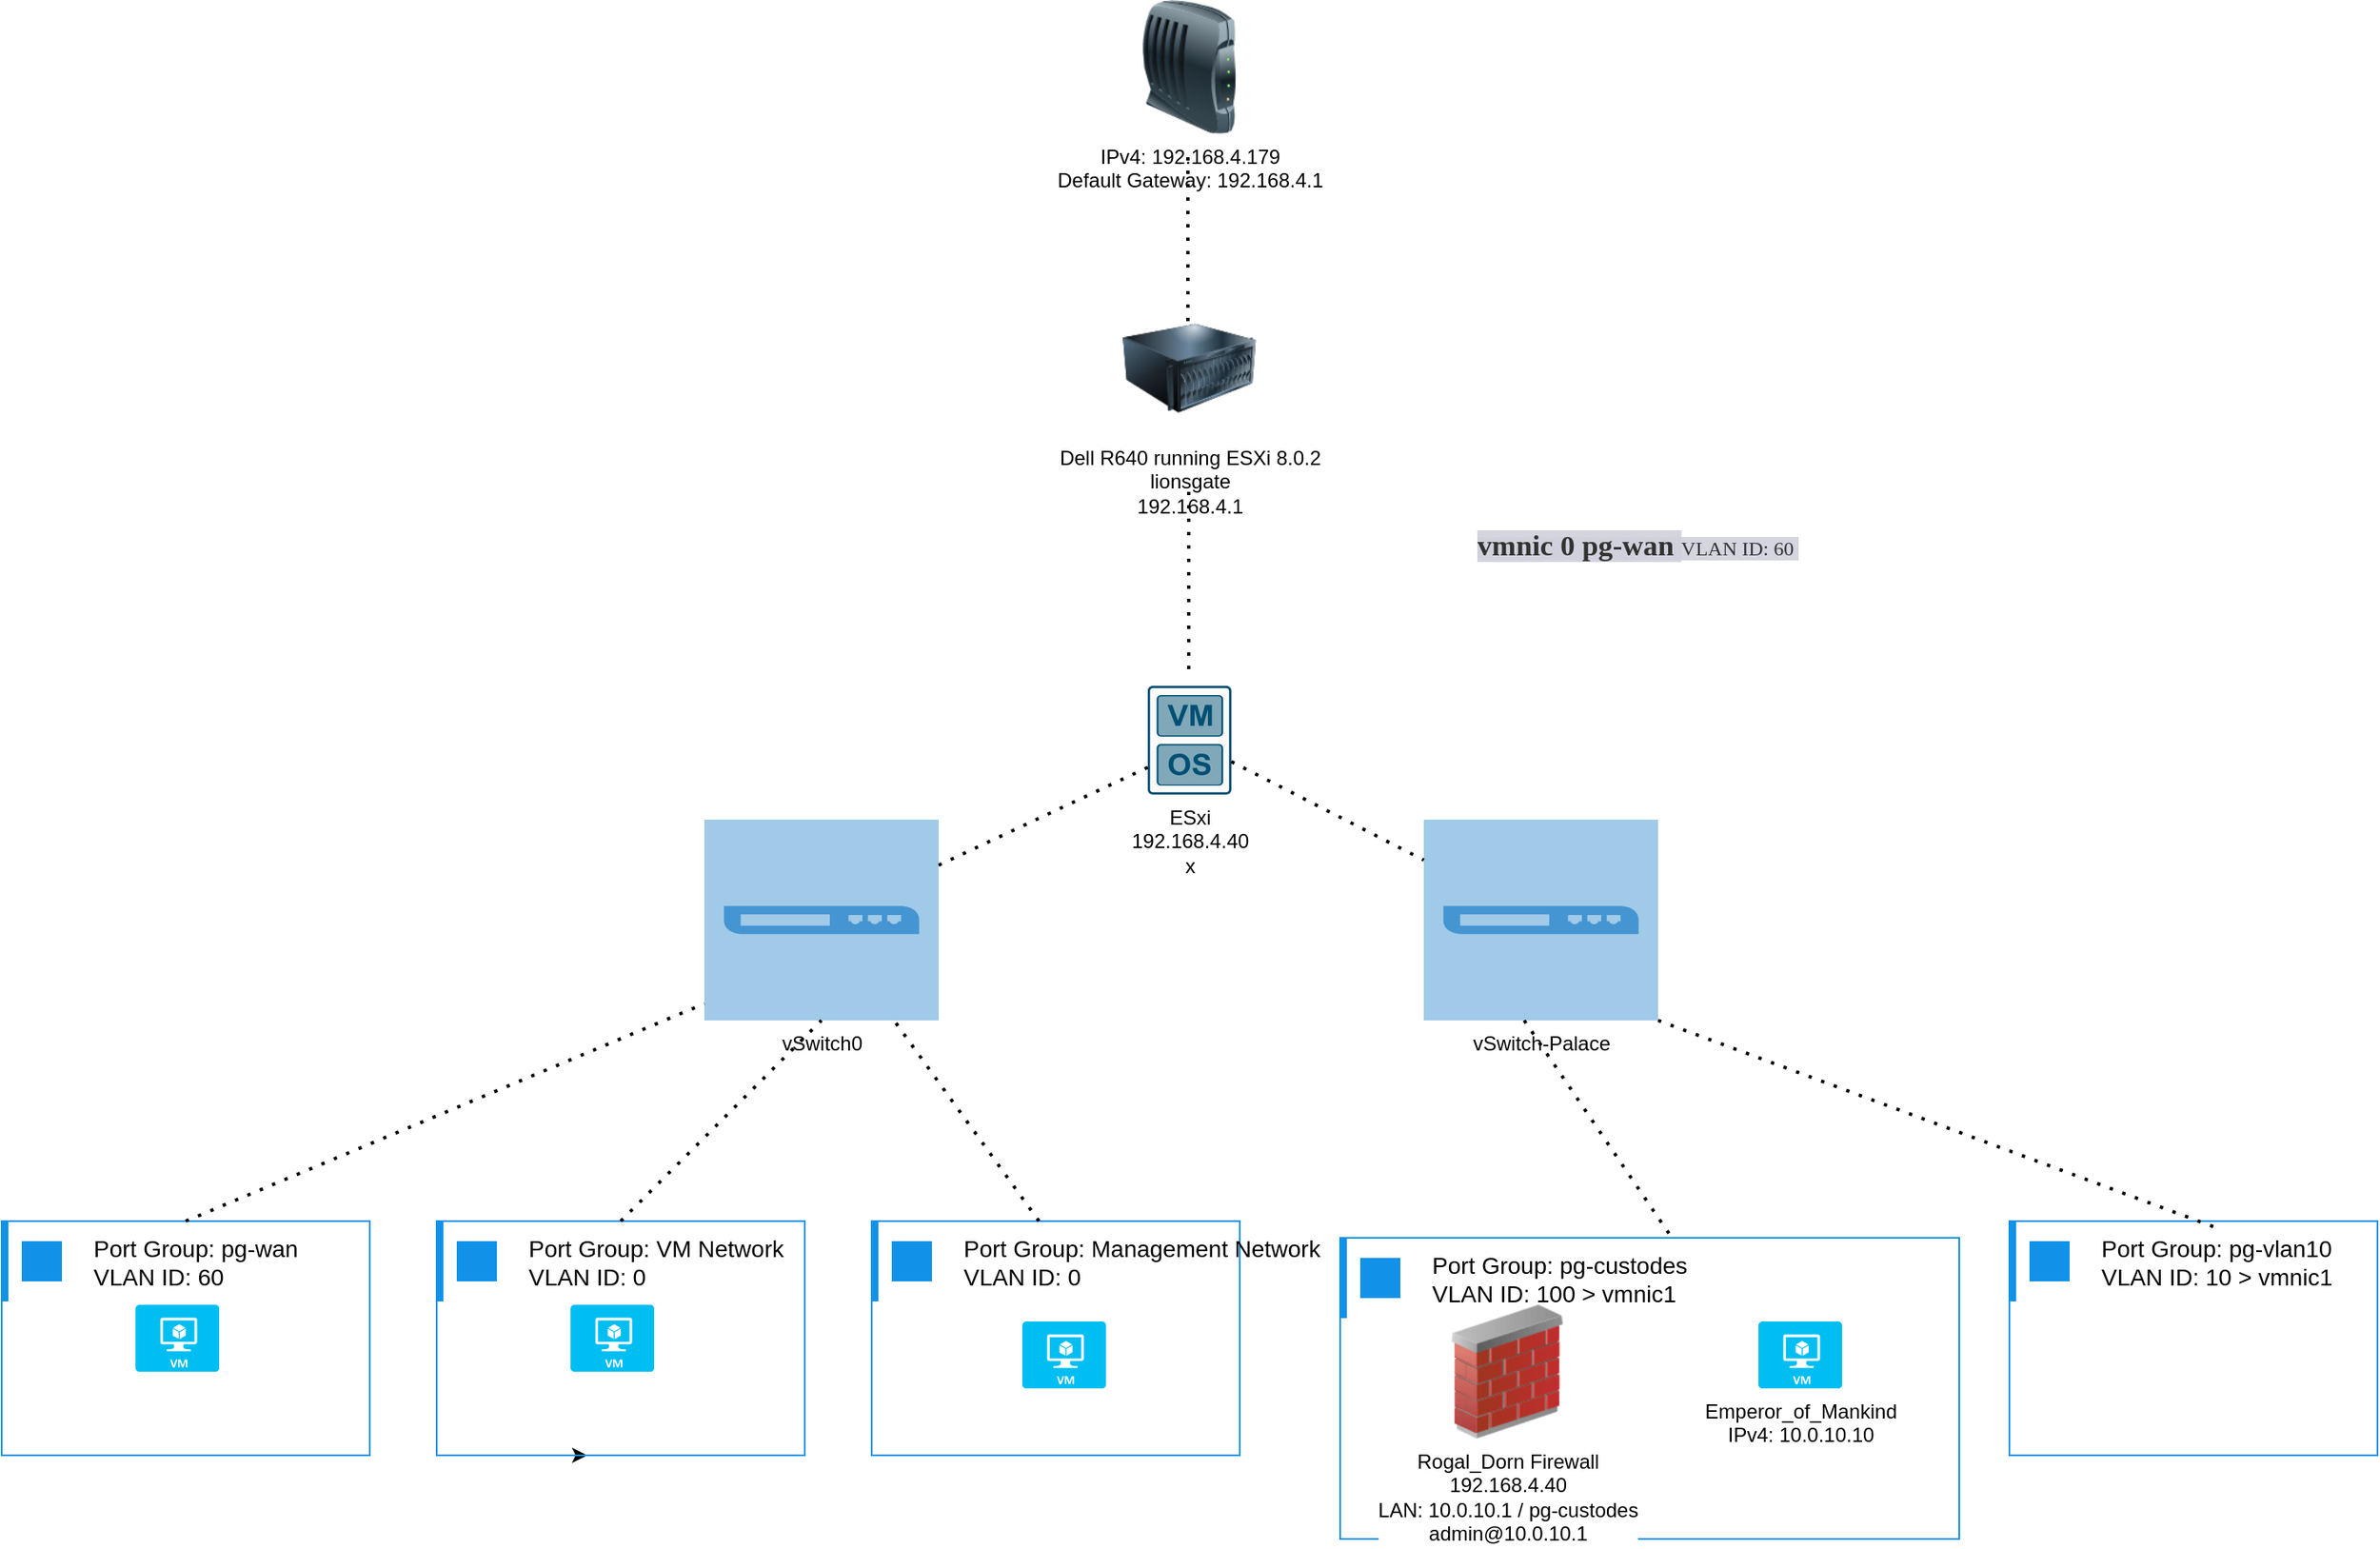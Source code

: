 <mxfile version="27.0.5">
  <diagram name="Page-1" id="QNzF2ZHjbEMLiULt4nLU">
    <mxGraphModel dx="5468" dy="1162" grid="1" gridSize="10" guides="1" tooltips="1" connect="1" arrows="1" fold="1" page="1" pageScale="1" pageWidth="850" pageHeight="1100" math="0" shadow="0">
      <root>
        <mxCell id="0" />
        <mxCell id="1" parent="0" />
        <mxCell id="45hvBmFAHdr5WttG05ll-1" value="IPv4: 192.168.4.179&lt;div&gt;Default Gateway: 192.168.4.1&lt;/div&gt;" style="image;html=1;image=img/lib/clip_art/networking/Modem_128x128.png" parent="1" vertex="1">
          <mxGeometry x="370" y="70" width="80" height="80" as="geometry" />
        </mxCell>
        <mxCell id="45hvBmFAHdr5WttG05ll-2" value="" style="endArrow=none;dashed=1;html=1;dashPattern=1 3;strokeWidth=2;rounded=0;" parent="1" edge="1">
          <mxGeometry width="50" height="50" relative="1" as="geometry">
            <mxPoint x="409" y="270" as="sourcePoint" />
            <mxPoint x="409" y="160" as="targetPoint" />
          </mxGeometry>
        </mxCell>
        <mxCell id="45hvBmFAHdr5WttG05ll-3" value="ESxi&lt;div&gt;192.168.4.40&lt;/div&gt;&lt;div&gt;x&lt;/div&gt;&lt;div&gt;&lt;br&gt;&lt;/div&gt;" style="sketch=0;points=[[0.015,0.015,0],[0.985,0.015,0],[0.985,0.985,0],[0.015,0.985,0],[0.25,0,0],[0.5,0,0],[0.75,0,0],[1,0.25,0],[1,0.5,0],[1,0.75,0],[0.75,1,0],[0.5,1,0],[0.25,1,0],[0,0.75,0],[0,0.5,0],[0,0.25,0]];verticalLabelPosition=bottom;html=1;verticalAlign=top;aspect=fixed;align=center;pointerEvents=1;shape=mxgraph.cisco19.rect;prIcon=hypervisor;fillColor=#FAFAFA;strokeColor=#005073;" parent="1" vertex="1">
          <mxGeometry x="385" y="480" width="50" height="65" as="geometry" />
        </mxCell>
        <mxCell id="45hvBmFAHdr5WttG05ll-9" value="" style="container=1;collapsible=0;expand=0;recursiveResize=0;html=1;whiteSpace=wrap;strokeColor=#1192E8;fillColor=none;strokeWidth=1" parent="1" vertex="1">
          <mxGeometry x="500" y="810" width="370" height="180" as="geometry" />
        </mxCell>
        <mxCell id="45hvBmFAHdr5WttG05ll-10" value="Port Group: pg-custodes &#xa;VLAN ID: 100 &gt; vmnic1" style="shape=rect;fillColor=none;aspect=fixed;resizable=0;labelPosition=right;verticalLabelPosition=middle;align=left;verticalAlign=middle;strokeColor=none;part=1;spacingLeft=5;fontSize=14;" parent="45hvBmFAHdr5WttG05ll-9" vertex="1">
          <mxGeometry width="48" height="48" relative="1" as="geometry" />
        </mxCell>
        <mxCell id="45hvBmFAHdr5WttG05ll-11" value="" style="fillColor=#1192E8;shape=mxgraph.ibm_cloud.vlan;strokeColor=none;dashed=0;outlineConnect=0;html=1;labelPosition=center;verticalLabelPosition=bottom;verticalAlign=top;part=1;movable=0;resizable=0;rotatable=0;" parent="45hvBmFAHdr5WttG05ll-10" vertex="1">
          <mxGeometry width="24" height="24" relative="1" as="geometry">
            <mxPoint x="12" y="12" as="offset" />
          </mxGeometry>
        </mxCell>
        <mxCell id="45hvBmFAHdr5WttG05ll-12" value="" style="shape=rect;fillColor=#1192E8;aspect=fixed;resizable=0;labelPosition=right;verticalLabelPosition=middle;align=left;verticalAlign=middle;strokeColor=none;part=1;spacingLeft=5;fontSize=14;" parent="45hvBmFAHdr5WttG05ll-9" vertex="1">
          <mxGeometry width="4" height="48" relative="1" as="geometry" />
        </mxCell>
        <mxCell id="45hvBmFAHdr5WttG05ll-4" value="Rogal_Dorn Firewall&lt;div&gt;192.168.4.40&lt;/div&gt;&lt;div&gt;LAN: 10.0.10.1 / pg-custodes&lt;/div&gt;&lt;div&gt;admin@10.0.10.1&lt;/div&gt;" style="image;html=1;image=img/lib/clip_art/networking/Firewall_02_128x128.png" parent="45hvBmFAHdr5WttG05ll-9" vertex="1">
          <mxGeometry x="60" y="40" width="80" height="80" as="geometry" />
        </mxCell>
        <mxCell id="45hvBmFAHdr5WttG05ll-36" value="Emperor_of_Mankind&lt;div&gt;IPv4: 10.0.10.10&lt;/div&gt;" style="verticalLabelPosition=bottom;html=1;verticalAlign=top;align=center;strokeColor=none;fillColor=#00BEF2;shape=mxgraph.azure.virtual_machine;" parent="45hvBmFAHdr5WttG05ll-9" vertex="1">
          <mxGeometry x="250" y="50" width="50" height="40" as="geometry" />
        </mxCell>
        <mxCell id="45hvBmFAHdr5WttG05ll-5" value="" style="container=1;collapsible=0;expand=0;recursiveResize=0;html=1;whiteSpace=wrap;strokeColor=#1192E8;fillColor=none;strokeWidth=1" parent="1" vertex="1">
          <mxGeometry x="900" y="800" width="220" height="140" as="geometry" />
        </mxCell>
        <mxCell id="45hvBmFAHdr5WttG05ll-6" value="Port Group: pg-vlan10 &#xa;VLAN ID: 10 &gt; vmnic1" style="shape=rect;fillColor=none;aspect=fixed;resizable=0;labelPosition=right;verticalLabelPosition=middle;align=left;verticalAlign=middle;strokeColor=none;part=1;spacingLeft=5;fontSize=14;" parent="45hvBmFAHdr5WttG05ll-5" vertex="1">
          <mxGeometry width="48" height="48" relative="1" as="geometry" />
        </mxCell>
        <mxCell id="45hvBmFAHdr5WttG05ll-7" value="" style="fillColor=#1192E8;shape=mxgraph.ibm_cloud.vlan;strokeColor=none;dashed=0;outlineConnect=0;html=1;labelPosition=center;verticalLabelPosition=bottom;verticalAlign=top;part=1;movable=0;resizable=0;rotatable=0;" parent="45hvBmFAHdr5WttG05ll-6" vertex="1">
          <mxGeometry width="24" height="24" relative="1" as="geometry">
            <mxPoint x="12" y="12" as="offset" />
          </mxGeometry>
        </mxCell>
        <mxCell id="45hvBmFAHdr5WttG05ll-8" value="" style="shape=rect;fillColor=#1192E8;aspect=fixed;resizable=0;labelPosition=right;verticalLabelPosition=middle;align=left;verticalAlign=middle;strokeColor=none;part=1;spacingLeft=5;fontSize=14;" parent="45hvBmFAHdr5WttG05ll-5" vertex="1">
          <mxGeometry width="4" height="48" relative="1" as="geometry" />
        </mxCell>
        <mxCell id="45hvBmFAHdr5WttG05ll-37" style="edgeStyle=orthogonalEdgeStyle;rounded=0;orthogonalLoop=1;jettySize=auto;html=1;exitX=0.25;exitY=1;exitDx=0;exitDy=0;" parent="1" source="45hvBmFAHdr5WttG05ll-13" edge="1">
          <mxGeometry relative="1" as="geometry">
            <mxPoint x="50" y="940" as="targetPoint" />
          </mxGeometry>
        </mxCell>
        <mxCell id="45hvBmFAHdr5WttG05ll-13" value="" style="container=1;collapsible=0;expand=0;recursiveResize=0;html=1;whiteSpace=wrap;strokeColor=#1192E8;fillColor=none;strokeWidth=1" parent="1" vertex="1">
          <mxGeometry x="-40" y="800" width="220" height="140" as="geometry" />
        </mxCell>
        <mxCell id="45hvBmFAHdr5WttG05ll-14" value="Port Group: VM Network &#xa;VLAN ID: 0" style="shape=rect;fillColor=none;aspect=fixed;resizable=0;labelPosition=right;verticalLabelPosition=middle;align=left;verticalAlign=middle;strokeColor=none;part=1;spacingLeft=5;fontSize=14;" parent="45hvBmFAHdr5WttG05ll-13" vertex="1">
          <mxGeometry width="48" height="48" relative="1" as="geometry" />
        </mxCell>
        <mxCell id="45hvBmFAHdr5WttG05ll-15" value="" style="fillColor=#1192E8;shape=mxgraph.ibm_cloud.vlan;strokeColor=none;dashed=0;outlineConnect=0;html=1;labelPosition=center;verticalLabelPosition=bottom;verticalAlign=top;part=1;movable=0;resizable=0;rotatable=0;" parent="45hvBmFAHdr5WttG05ll-14" vertex="1">
          <mxGeometry width="24" height="24" relative="1" as="geometry">
            <mxPoint x="12" y="12" as="offset" />
          </mxGeometry>
        </mxCell>
        <mxCell id="45hvBmFAHdr5WttG05ll-16" value="" style="shape=rect;fillColor=#1192E8;aspect=fixed;resizable=0;labelPosition=right;verticalLabelPosition=middle;align=left;verticalAlign=middle;strokeColor=none;part=1;spacingLeft=5;fontSize=14;" parent="45hvBmFAHdr5WttG05ll-13" vertex="1">
          <mxGeometry width="4" height="48" relative="1" as="geometry" />
        </mxCell>
        <mxCell id="45hvBmFAHdr5WttG05ll-18" value="" style="verticalLabelPosition=bottom;html=1;verticalAlign=top;align=center;strokeColor=none;fillColor=#00BEF2;shape=mxgraph.azure.virtual_machine;" parent="45hvBmFAHdr5WttG05ll-13" vertex="1">
          <mxGeometry x="80" y="50" width="50" height="40" as="geometry" />
        </mxCell>
        <mxCell id="45hvBmFAHdr5WttG05ll-19" value="Dell R640 running ESXi 8.0.2&lt;div&gt;lionsgate&lt;/div&gt;&lt;div&gt;192.168.4.1&lt;/div&gt;" style="image;html=1;image=img/lib/clip_art/computers/Server_128x128.png" parent="1" vertex="1">
          <mxGeometry x="370" y="250" width="80" height="80" as="geometry" />
        </mxCell>
        <mxCell id="45hvBmFAHdr5WttG05ll-20" value="" style="endArrow=none;dashed=1;html=1;dashPattern=1 3;strokeWidth=2;rounded=0;" parent="1" edge="1">
          <mxGeometry width="50" height="50" relative="1" as="geometry">
            <mxPoint x="409.5" y="470" as="sourcePoint" />
            <mxPoint x="409.5" y="360" as="targetPoint" />
          </mxGeometry>
        </mxCell>
        <mxCell id="45hvBmFAHdr5WttG05ll-21" value="" style="endArrow=none;dashed=1;html=1;dashPattern=1 3;strokeWidth=2;rounded=0;entryX=0;entryY=0.75;entryDx=0;entryDy=0;entryPerimeter=0;" parent="1" source="45hvBmFAHdr5WttG05ll-25" target="45hvBmFAHdr5WttG05ll-3" edge="1">
          <mxGeometry width="50" height="50" relative="1" as="geometry">
            <mxPoint x="410" y="670" as="sourcePoint" />
            <mxPoint x="409.5" y="600" as="targetPoint" />
          </mxGeometry>
        </mxCell>
        <mxCell id="45hvBmFAHdr5WttG05ll-23" value="&lt;span style=&quot;color: rgb(50, 50, 50); font-family: Metropolis; font-size: 12px; font-style: normal; font-variant-ligatures: normal; font-variant-caps: normal; font-weight: 400; letter-spacing: normal; orphans: 2; text-align: start; text-indent: 0px; text-transform: none; widows: 2; word-spacing: 0px; -webkit-text-stroke-width: 0px; white-space: normal; background-color: rgba(208, 209, 220, 0.9); text-decoration-thickness: initial; text-decoration-style: initial; text-decoration-color: initial; float: none; display: inline !important;&quot;&gt;&lt;span style=&quot;color: rgb(50, 50, 50); font-size: 17.333px; font-weight: 700; background-color: rgba(208, 209, 220, 0.9);&quot;&gt;vmnic 0 pg-wan&amp;nbsp;&lt;/span&gt;VLAN ID: 60&amp;nbsp;&lt;/span&gt;" style="text;whiteSpace=wrap;html=1;" parent="1" vertex="1">
          <mxGeometry x="580" y="380" width="270" height="40" as="geometry" />
        </mxCell>
        <mxCell id="45hvBmFAHdr5WttG05ll-25" value="vSwitch0" style="pointerEvents=1;shadow=0;dashed=0;html=1;strokeColor=none;fillColor=#4495D1;labelPosition=center;verticalLabelPosition=bottom;verticalAlign=top;align=center;outlineConnect=0;shape=mxgraph.veeam.2d.virtual_switch;" parent="1" vertex="1">
          <mxGeometry x="120" y="560" width="140" height="120" as="geometry" />
        </mxCell>
        <mxCell id="45hvBmFAHdr5WttG05ll-26" value="vSwitch-Palace&lt;div&gt;&lt;br&gt;&lt;/div&gt;" style="pointerEvents=1;shadow=0;dashed=0;html=1;strokeColor=none;fillColor=#4495D1;labelPosition=center;verticalLabelPosition=bottom;verticalAlign=top;align=center;outlineConnect=0;shape=mxgraph.veeam.2d.virtual_switch;" parent="1" vertex="1">
          <mxGeometry x="550" y="560" width="140" height="120" as="geometry" />
        </mxCell>
        <mxCell id="45hvBmFAHdr5WttG05ll-27" value="" style="container=1;collapsible=0;expand=0;recursiveResize=0;html=1;whiteSpace=wrap;strokeColor=#1192E8;fillColor=none;strokeWidth=1" parent="1" vertex="1">
          <mxGeometry x="-300" y="800" width="220" height="140" as="geometry" />
        </mxCell>
        <mxCell id="45hvBmFAHdr5WttG05ll-28" value="Port Group: pg-wan &#xa;VLAN ID: 60" style="shape=rect;fillColor=none;aspect=fixed;resizable=0;labelPosition=right;verticalLabelPosition=middle;align=left;verticalAlign=middle;strokeColor=none;part=1;spacingLeft=5;fontSize=14;" parent="45hvBmFAHdr5WttG05ll-27" vertex="1">
          <mxGeometry width="48" height="48" relative="1" as="geometry" />
        </mxCell>
        <mxCell id="45hvBmFAHdr5WttG05ll-29" value="" style="fillColor=#1192E8;shape=mxgraph.ibm_cloud.vlan;strokeColor=none;dashed=0;outlineConnect=0;html=1;labelPosition=center;verticalLabelPosition=bottom;verticalAlign=top;part=1;movable=0;resizable=0;rotatable=0;" parent="45hvBmFAHdr5WttG05ll-28" vertex="1">
          <mxGeometry width="24" height="24" relative="1" as="geometry">
            <mxPoint x="12" y="12" as="offset" />
          </mxGeometry>
        </mxCell>
        <mxCell id="45hvBmFAHdr5WttG05ll-30" value="" style="shape=rect;fillColor=#1192E8;aspect=fixed;resizable=0;labelPosition=right;verticalLabelPosition=middle;align=left;verticalAlign=middle;strokeColor=none;part=1;spacingLeft=5;fontSize=14;" parent="45hvBmFAHdr5WttG05ll-27" vertex="1">
          <mxGeometry width="4" height="48" relative="1" as="geometry" />
        </mxCell>
        <mxCell id="45hvBmFAHdr5WttG05ll-31" value="" style="verticalLabelPosition=bottom;html=1;verticalAlign=top;align=center;strokeColor=none;fillColor=#00BEF2;shape=mxgraph.azure.virtual_machine;" parent="45hvBmFAHdr5WttG05ll-27" vertex="1">
          <mxGeometry x="80" y="50" width="50" height="40" as="geometry" />
        </mxCell>
        <mxCell id="45hvBmFAHdr5WttG05ll-32" value="" style="container=1;collapsible=0;expand=0;recursiveResize=0;html=1;whiteSpace=wrap;strokeColor=#1192E8;fillColor=none;strokeWidth=1" parent="1" vertex="1">
          <mxGeometry x="220" y="800" width="220" height="140" as="geometry" />
        </mxCell>
        <mxCell id="45hvBmFAHdr5WttG05ll-33" value="Port Group: Management Network &#xa;VLAN ID: 0" style="shape=rect;fillColor=none;aspect=fixed;resizable=0;labelPosition=right;verticalLabelPosition=middle;align=left;verticalAlign=middle;strokeColor=none;part=1;spacingLeft=5;fontSize=14;" parent="45hvBmFAHdr5WttG05ll-32" vertex="1">
          <mxGeometry width="48" height="48" relative="1" as="geometry" />
        </mxCell>
        <mxCell id="45hvBmFAHdr5WttG05ll-34" value="" style="fillColor=#1192E8;shape=mxgraph.ibm_cloud.vlan;strokeColor=none;dashed=0;outlineConnect=0;html=1;labelPosition=center;verticalLabelPosition=bottom;verticalAlign=top;part=1;movable=0;resizable=0;rotatable=0;" parent="45hvBmFAHdr5WttG05ll-33" vertex="1">
          <mxGeometry width="24" height="24" relative="1" as="geometry">
            <mxPoint x="12" y="12" as="offset" />
          </mxGeometry>
        </mxCell>
        <mxCell id="45hvBmFAHdr5WttG05ll-35" value="" style="shape=rect;fillColor=#1192E8;aspect=fixed;resizable=0;labelPosition=right;verticalLabelPosition=middle;align=left;verticalAlign=middle;strokeColor=none;part=1;spacingLeft=5;fontSize=14;" parent="45hvBmFAHdr5WttG05ll-32" vertex="1">
          <mxGeometry width="4" height="48" relative="1" as="geometry" />
        </mxCell>
        <mxCell id="45hvBmFAHdr5WttG05ll-39" value="" style="verticalLabelPosition=bottom;html=1;verticalAlign=top;align=center;strokeColor=none;fillColor=#00BEF2;shape=mxgraph.azure.virtual_machine;" parent="1" vertex="1">
          <mxGeometry x="310" y="860" width="50" height="40" as="geometry" />
        </mxCell>
        <mxCell id="45hvBmFAHdr5WttG05ll-40" value="" style="endArrow=none;dashed=1;html=1;dashPattern=1 3;strokeWidth=2;rounded=0;exitX=0.5;exitY=0;exitDx=0;exitDy=0;" parent="1" source="45hvBmFAHdr5WttG05ll-27" edge="1">
          <mxGeometry width="50" height="50" relative="1" as="geometry">
            <mxPoint x="120.5" y="740" as="sourcePoint" />
            <mxPoint x="120" y="670" as="targetPoint" />
          </mxGeometry>
        </mxCell>
        <mxCell id="45hvBmFAHdr5WttG05ll-41" value="" style="endArrow=none;dashed=1;html=1;dashPattern=1 3;strokeWidth=2;rounded=0;exitX=0.5;exitY=0;exitDx=0;exitDy=0;" parent="1" source="45hvBmFAHdr5WttG05ll-13" edge="1">
          <mxGeometry width="50" height="50" relative="1" as="geometry">
            <mxPoint x="-120" y="810" as="sourcePoint" />
            <mxPoint x="190" y="680" as="targetPoint" />
          </mxGeometry>
        </mxCell>
        <mxCell id="45hvBmFAHdr5WttG05ll-42" value="" style="endArrow=none;dashed=1;html=1;dashPattern=1 3;strokeWidth=2;rounded=0;exitX=0.5;exitY=0;exitDx=0;exitDy=0;" parent="1" target="45hvBmFAHdr5WttG05ll-25" edge="1">
          <mxGeometry width="50" height="50" relative="1" as="geometry">
            <mxPoint x="320" y="800" as="sourcePoint" />
            <mxPoint x="440" y="680" as="targetPoint" />
          </mxGeometry>
        </mxCell>
        <mxCell id="45hvBmFAHdr5WttG05ll-43" value="" style="endArrow=none;dashed=1;html=1;dashPattern=1 3;strokeWidth=2;rounded=0;" parent="1" source="45hvBmFAHdr5WttG05ll-3" target="45hvBmFAHdr5WttG05ll-26" edge="1">
          <mxGeometry width="50" height="50" relative="1" as="geometry">
            <mxPoint x="270" y="624" as="sourcePoint" />
            <mxPoint x="419.5" y="610" as="targetPoint" />
          </mxGeometry>
        </mxCell>
        <mxCell id="45hvBmFAHdr5WttG05ll-44" value="" style="endArrow=none;dashed=1;html=1;dashPattern=1 3;strokeWidth=2;rounded=0;entryX=0.531;entryY=-0.015;entryDx=0;entryDy=0;entryPerimeter=0;" parent="1" target="45hvBmFAHdr5WttG05ll-9" edge="1">
          <mxGeometry width="50" height="50" relative="1" as="geometry">
            <mxPoint x="610" y="680" as="sourcePoint" />
            <mxPoint x="725" y="739" as="targetPoint" />
          </mxGeometry>
        </mxCell>
        <mxCell id="45hvBmFAHdr5WttG05ll-45" value="" style="endArrow=none;dashed=1;html=1;dashPattern=1 3;strokeWidth=2;rounded=0;entryX=0.555;entryY=0.024;entryDx=0;entryDy=0;entryPerimeter=0;" parent="1" target="45hvBmFAHdr5WttG05ll-5" edge="1">
          <mxGeometry width="50" height="50" relative="1" as="geometry">
            <mxPoint x="690" y="680" as="sourcePoint" />
            <mxPoint x="786" y="797" as="targetPoint" />
          </mxGeometry>
        </mxCell>
      </root>
    </mxGraphModel>
  </diagram>
</mxfile>
